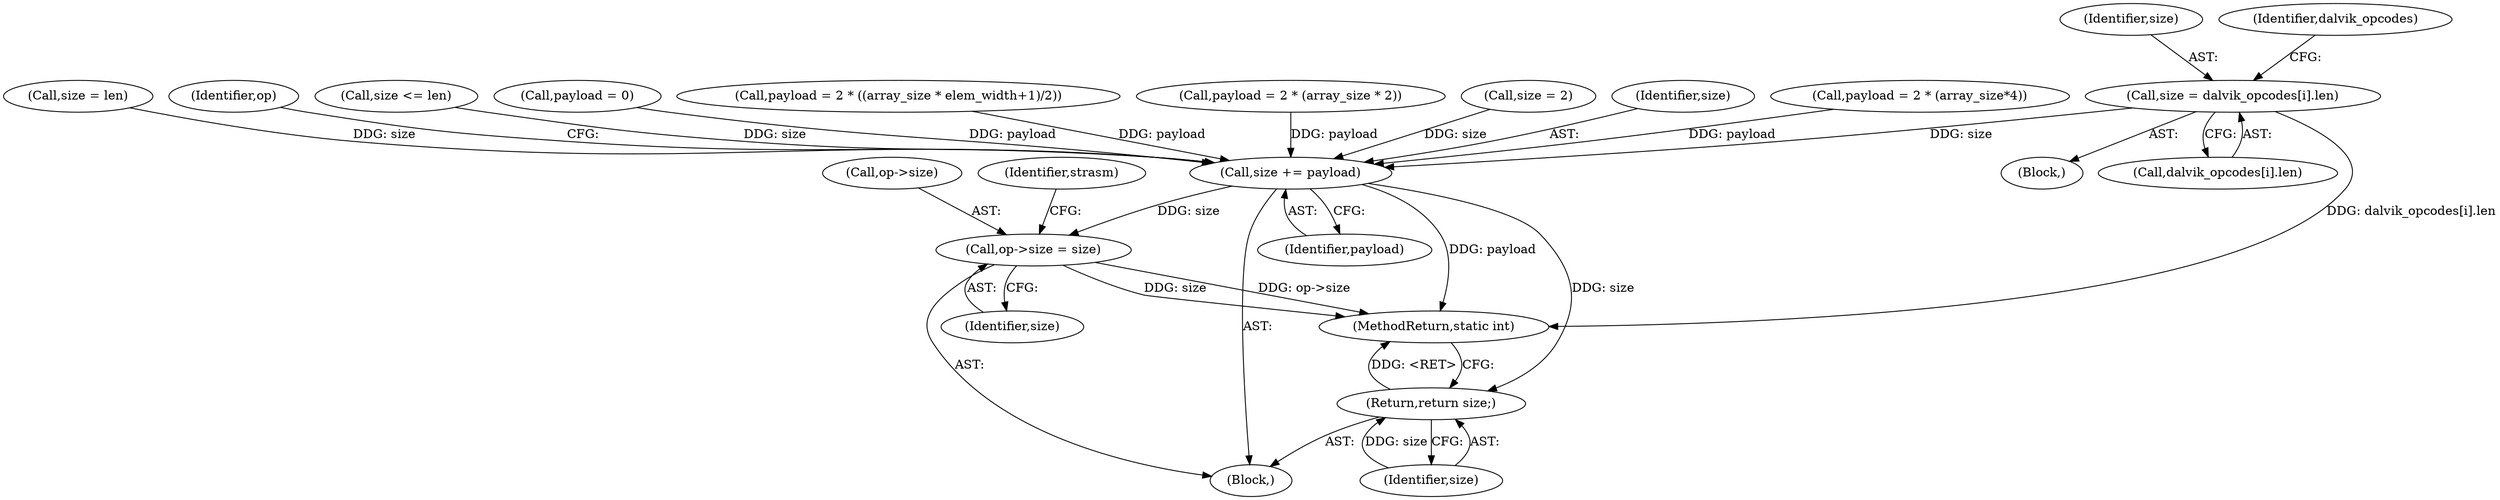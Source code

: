 digraph "0_radare2_f41e941341e44aa86edd4483c4487ec09a074257@array" {
"1000381" [label="(Call,size = dalvik_opcodes[i].len)"];
"1002190" [label="(Call,size += payload)"];
"1002193" [label="(Call,op->size = size)"];
"1002200" [label="(Return,return size;)"];
"1002194" [label="(Call,op->size)"];
"1000383" [label="(Call,dalvik_opcodes[i].len)"];
"1002202" [label="(MethodReturn,static int)"];
"1002197" [label="(Identifier,size)"];
"1000381" [label="(Call,size = dalvik_opcodes[i].len)"];
"1000230" [label="(Call,payload = 2 * (array_size * 2))"];
"1002200" [label="(Return,return size;)"];
"1000382" [label="(Identifier,size)"];
"1002130" [label="(Call,size = 2)"];
"1000359" [label="(Block,)"];
"1002191" [label="(Identifier,size)"];
"1000268" [label="(Call,payload = 2 * (array_size*4))"];
"1002182" [label="(Call,size = len)"];
"1002195" [label="(Identifier,op)"];
"1000131" [label="(Block,)"];
"1000356" [label="(Call,size <= len)"];
"1000391" [label="(Identifier,dalvik_opcodes)"];
"1000136" [label="(Call,payload = 0)"];
"1002193" [label="(Call,op->size = size)"];
"1002199" [label="(Identifier,strasm)"];
"1002192" [label="(Identifier,payload)"];
"1002201" [label="(Identifier,size)"];
"1000332" [label="(Call,payload = 2 * ((array_size * elem_width+1)/2))"];
"1002190" [label="(Call,size += payload)"];
"1000381" -> "1000359"  [label="AST: "];
"1000381" -> "1000383"  [label="CFG: "];
"1000382" -> "1000381"  [label="AST: "];
"1000383" -> "1000381"  [label="AST: "];
"1000391" -> "1000381"  [label="CFG: "];
"1000381" -> "1002202"  [label="DDG: dalvik_opcodes[i].len"];
"1000381" -> "1002190"  [label="DDG: size"];
"1002190" -> "1000131"  [label="AST: "];
"1002190" -> "1002192"  [label="CFG: "];
"1002191" -> "1002190"  [label="AST: "];
"1002192" -> "1002190"  [label="AST: "];
"1002195" -> "1002190"  [label="CFG: "];
"1002190" -> "1002202"  [label="DDG: payload"];
"1000332" -> "1002190"  [label="DDG: payload"];
"1000268" -> "1002190"  [label="DDG: payload"];
"1000230" -> "1002190"  [label="DDG: payload"];
"1000136" -> "1002190"  [label="DDG: payload"];
"1002182" -> "1002190"  [label="DDG: size"];
"1002130" -> "1002190"  [label="DDG: size"];
"1000356" -> "1002190"  [label="DDG: size"];
"1002190" -> "1002193"  [label="DDG: size"];
"1002190" -> "1002200"  [label="DDG: size"];
"1002193" -> "1000131"  [label="AST: "];
"1002193" -> "1002197"  [label="CFG: "];
"1002194" -> "1002193"  [label="AST: "];
"1002197" -> "1002193"  [label="AST: "];
"1002199" -> "1002193"  [label="CFG: "];
"1002193" -> "1002202"  [label="DDG: op->size"];
"1002193" -> "1002202"  [label="DDG: size"];
"1002200" -> "1000131"  [label="AST: "];
"1002200" -> "1002201"  [label="CFG: "];
"1002201" -> "1002200"  [label="AST: "];
"1002202" -> "1002200"  [label="CFG: "];
"1002200" -> "1002202"  [label="DDG: <RET>"];
"1002201" -> "1002200"  [label="DDG: size"];
}
